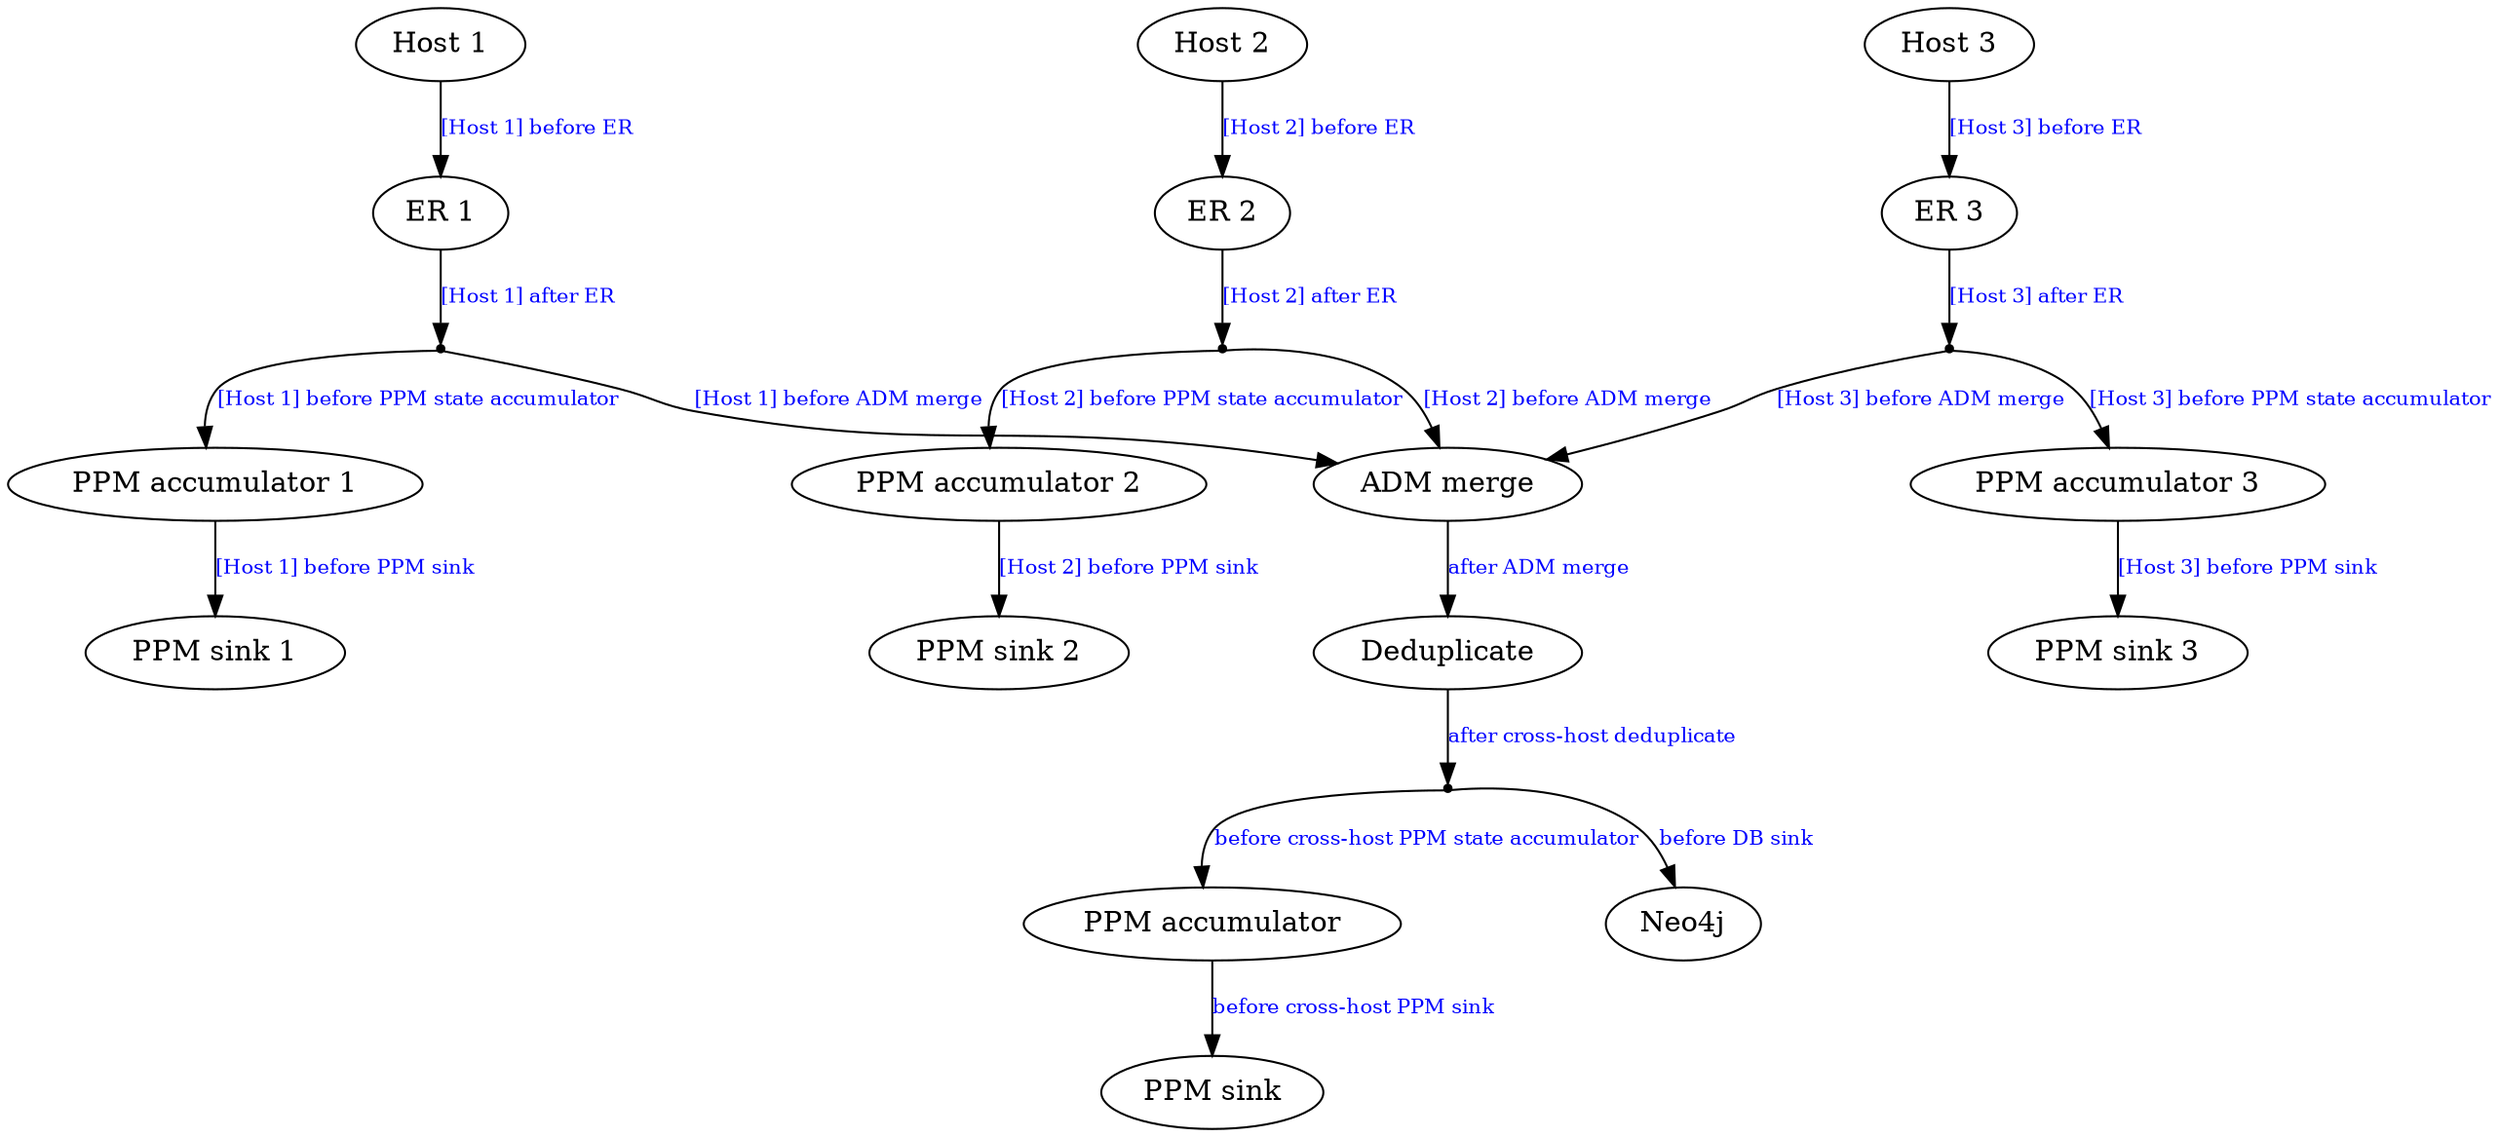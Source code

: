 digraph E4 {
  splines=true
  edge [ fontcolor=blue, fontsize=10 ];

  "Host 1" -> "ER 1" [label="[Host 1] before ER"]
  "Host 2" -> "ER 2" [label="[Host 2] before ER"]
  "Host 3" -> "ER 3" [label="[Host 3] before ER"]

  fork1 [label="", shape=point]
  fork2 [label="", shape=point]
  fork3 [label="", shape=point]

  "ER 1" -> fork1 [label="[Host 1] after ER"]
  "ER 2" -> fork2 [label="[Host 2] after ER"]
  "ER 3" -> fork3 [label="[Host 3] after ER"]

  fork1 -> "PPM accumulator 1" [label="[Host 1] before PPM state accumulator"]
  fork2 -> "PPM accumulator 2" [label="[Host 2] before PPM state accumulator"]
  fork3 -> "PPM accumulator 3" [label="[Host 3] before PPM state accumulator"]

  "PPM accumulator 1" -> "PPM sink 1" [label="[Host 1] before PPM sink"]
  "PPM accumulator 2" -> "PPM sink 2" [label="[Host 2] before PPM sink"]
  "PPM accumulator 3" -> "PPM sink 3" [label="[Host 3] before PPM sink"]

  fork1 -> "ADM merge" [label="[Host 1] before ADM merge"]
  fork2 -> "ADM merge" [label="[Host 2] before ADM merge"]
  fork3 -> "ADM merge" [label="[Host 3] before ADM merge"]

  fork4 [label="", shape=point]

  "ADM merge" -> "Deduplicate" [label="after ADM merge"]
  "Deduplicate" -> fork4 [label="after cross-host deduplicate"]
  fork4 -> "PPM accumulator" [label="before cross-host PPM state accumulator"]
  "PPM accumulator" -> "PPM sink" [label="before cross-host PPM sink"]
  fork4 -> "Neo4j" [label="before DB sink"]
}
